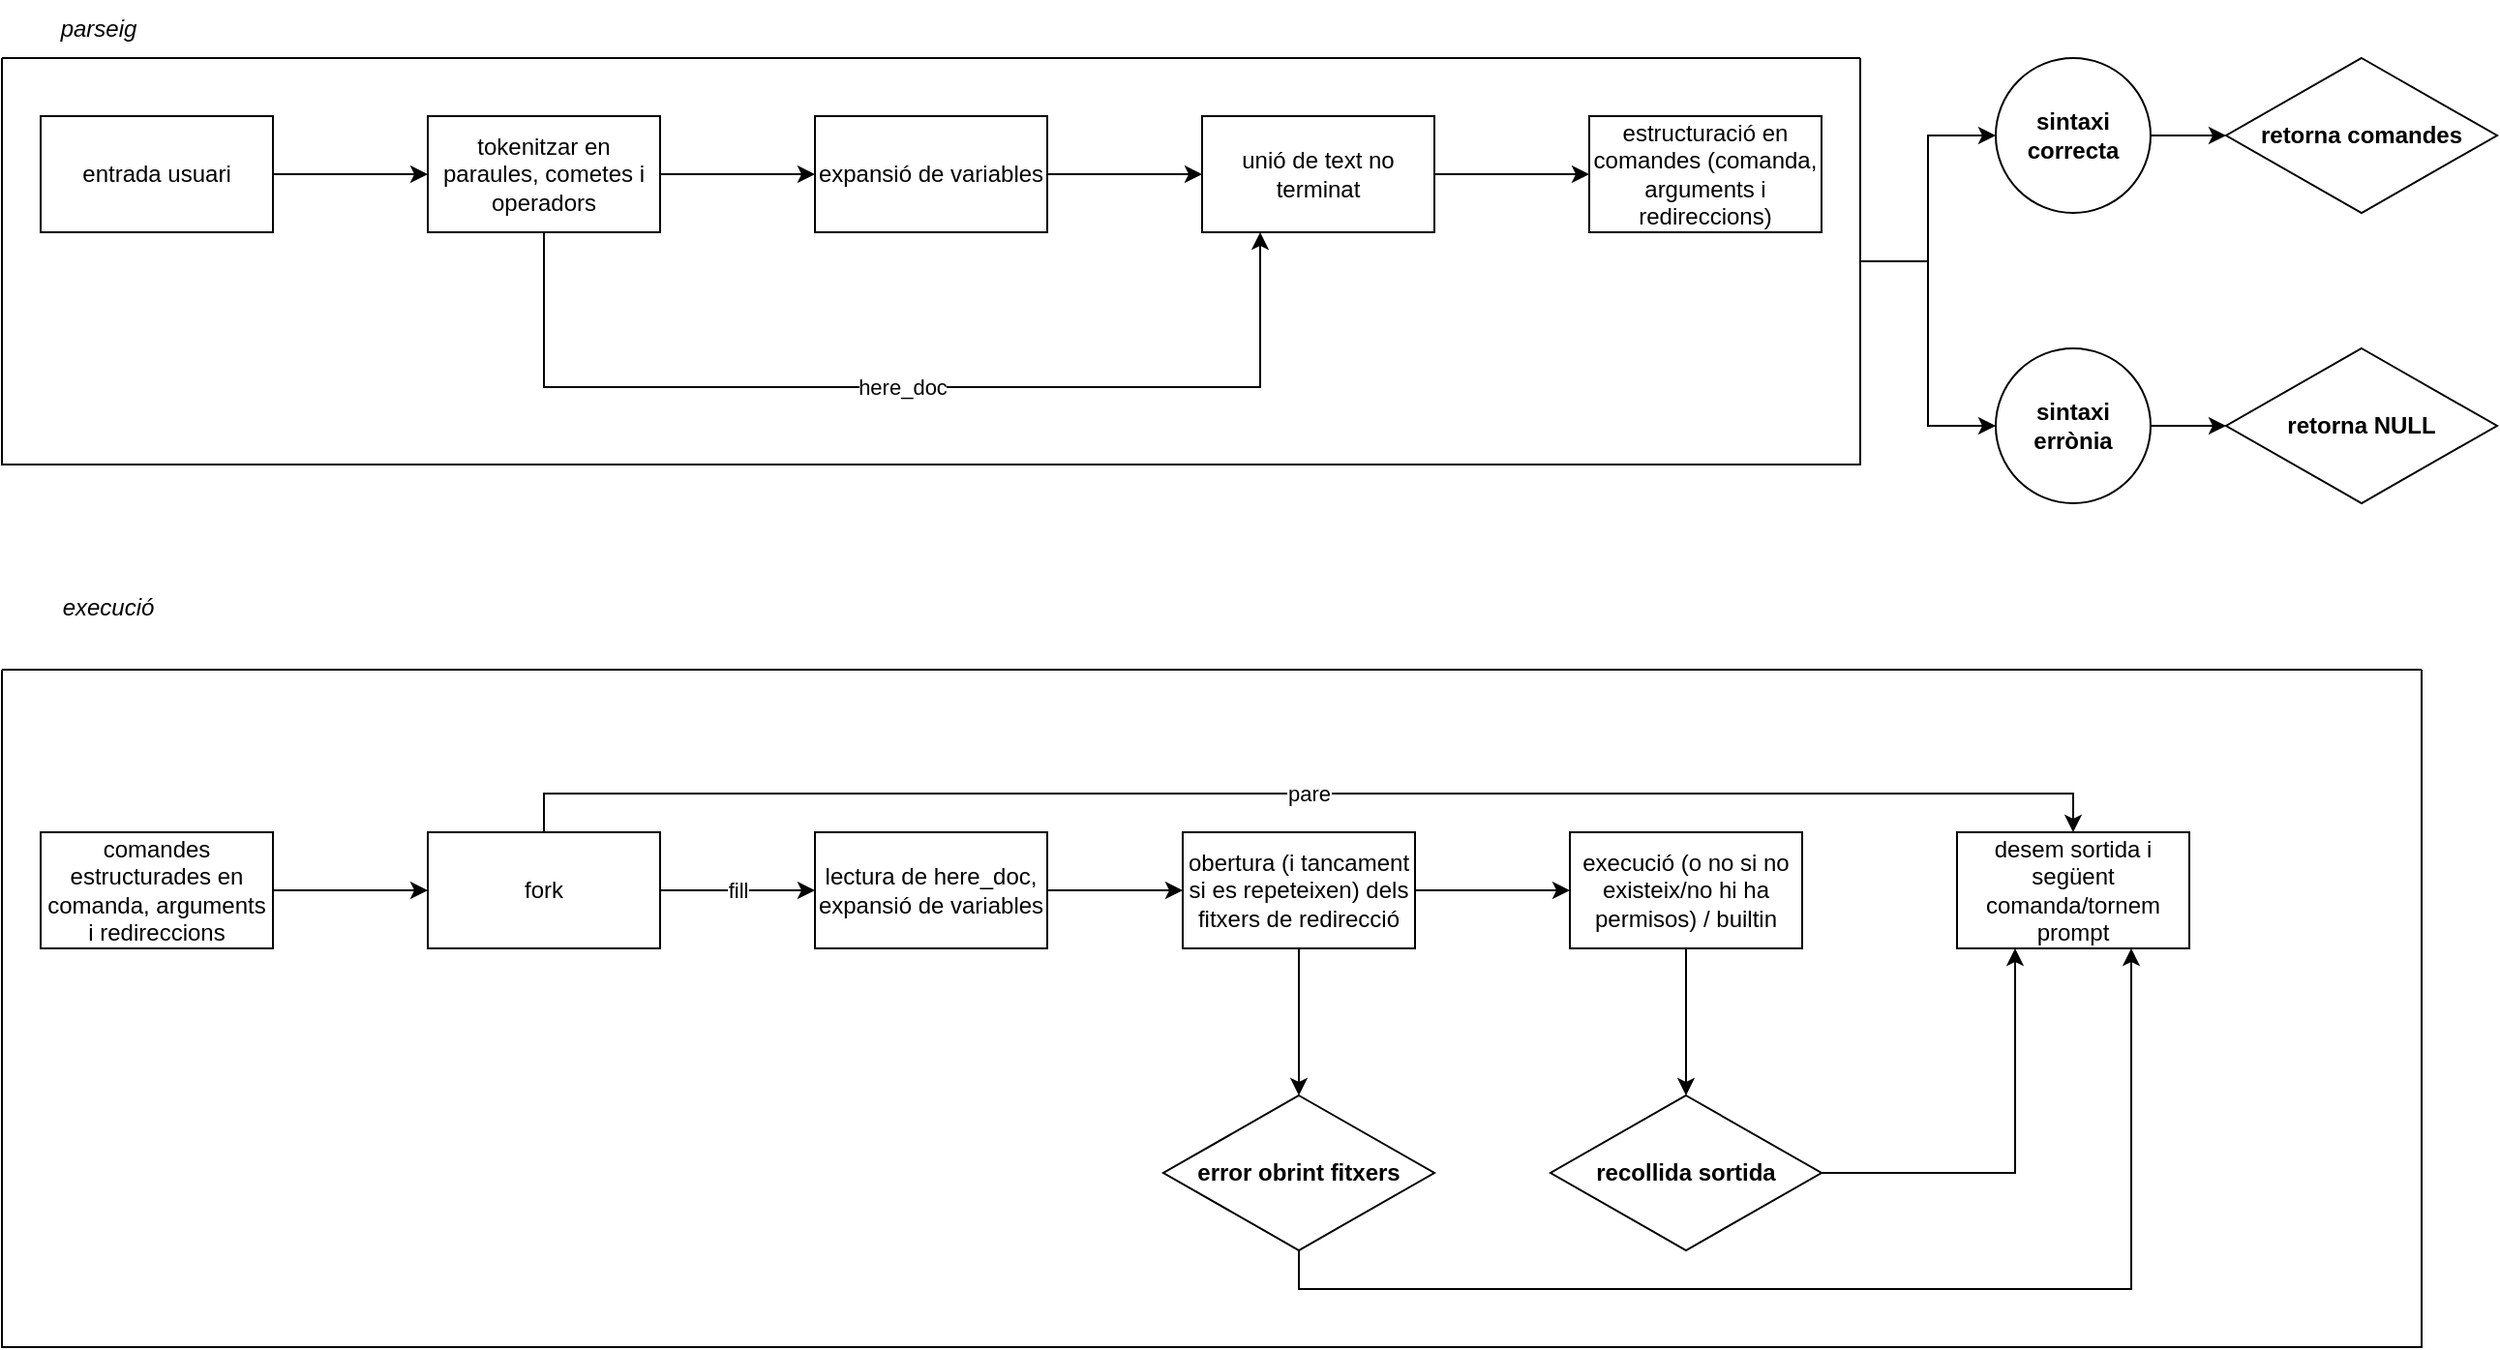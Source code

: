 <mxfile version="25.0.3">
  <diagram name="Pàgina-1" id="0kr4PtoBNa5HWBXLd_i-">
    <mxGraphModel dx="1434" dy="759" grid="1" gridSize="10" guides="1" tooltips="1" connect="1" arrows="1" fold="1" page="1" pageScale="1" pageWidth="1169" pageHeight="827" math="0" shadow="0">
      <root>
        <mxCell id="0" />
        <mxCell id="1" parent="0" />
        <mxCell id="LlQjnqk3tfUPxoVJ9QzY-25" value="" style="group" parent="1" vertex="1" connectable="0">
          <mxGeometry x="20" y="30" width="960" height="260" as="geometry" />
        </mxCell>
        <mxCell id="LlQjnqk3tfUPxoVJ9QzY-4" value="" style="edgeStyle=orthogonalEdgeStyle;rounded=0;orthogonalLoop=1;jettySize=auto;html=1;" parent="LlQjnqk3tfUPxoVJ9QzY-25" source="LlQjnqk3tfUPxoVJ9QzY-2" target="LlQjnqk3tfUPxoVJ9QzY-3" edge="1">
          <mxGeometry relative="1" as="geometry" />
        </mxCell>
        <mxCell id="LlQjnqk3tfUPxoVJ9QzY-2" value="entrada usuari" style="rounded=0;whiteSpace=wrap;html=1;" parent="LlQjnqk3tfUPxoVJ9QzY-25" vertex="1">
          <mxGeometry x="20" y="60" width="120" height="60" as="geometry" />
        </mxCell>
        <mxCell id="LlQjnqk3tfUPxoVJ9QzY-6" value="" style="edgeStyle=orthogonalEdgeStyle;rounded=0;orthogonalLoop=1;jettySize=auto;html=1;" parent="LlQjnqk3tfUPxoVJ9QzY-25" source="LlQjnqk3tfUPxoVJ9QzY-3" target="LlQjnqk3tfUPxoVJ9QzY-5" edge="1">
          <mxGeometry relative="1" as="geometry" />
        </mxCell>
        <mxCell id="LlQjnqk3tfUPxoVJ9QzY-10" value="&lt;div&gt;here_doc&lt;/div&gt;" style="edgeStyle=orthogonalEdgeStyle;rounded=0;orthogonalLoop=1;jettySize=auto;html=1;entryX=0.25;entryY=1;entryDx=0;entryDy=0;" parent="LlQjnqk3tfUPxoVJ9QzY-25" source="LlQjnqk3tfUPxoVJ9QzY-3" target="LlQjnqk3tfUPxoVJ9QzY-11" edge="1">
          <mxGeometry relative="1" as="geometry">
            <mxPoint x="420" y="180" as="targetPoint" />
            <Array as="points">
              <mxPoint x="280" y="200" />
              <mxPoint x="650" y="200" />
            </Array>
          </mxGeometry>
        </mxCell>
        <mxCell id="LlQjnqk3tfUPxoVJ9QzY-3" value="tokenitzar en paraules, cometes i operadors" style="rounded=0;whiteSpace=wrap;html=1;" parent="LlQjnqk3tfUPxoVJ9QzY-25" vertex="1">
          <mxGeometry x="220" y="60" width="120" height="60" as="geometry" />
        </mxCell>
        <mxCell id="LlQjnqk3tfUPxoVJ9QzY-12" value="" style="edgeStyle=orthogonalEdgeStyle;rounded=0;orthogonalLoop=1;jettySize=auto;html=1;" parent="LlQjnqk3tfUPxoVJ9QzY-25" source="LlQjnqk3tfUPxoVJ9QzY-5" target="LlQjnqk3tfUPxoVJ9QzY-11" edge="1">
          <mxGeometry relative="1" as="geometry" />
        </mxCell>
        <mxCell id="LlQjnqk3tfUPxoVJ9QzY-5" value="expansió de variables" style="rounded=0;whiteSpace=wrap;html=1;" parent="LlQjnqk3tfUPxoVJ9QzY-25" vertex="1">
          <mxGeometry x="420" y="60" width="120" height="60" as="geometry" />
        </mxCell>
        <mxCell id="LlQjnqk3tfUPxoVJ9QzY-19" style="edgeStyle=orthogonalEdgeStyle;rounded=0;orthogonalLoop=1;jettySize=auto;html=1;exitX=1;exitY=0.5;exitDx=0;exitDy=0;entryX=0;entryY=0.5;entryDx=0;entryDy=0;" parent="LlQjnqk3tfUPxoVJ9QzY-25" source="LlQjnqk3tfUPxoVJ9QzY-11" target="LlQjnqk3tfUPxoVJ9QzY-17" edge="1">
          <mxGeometry relative="1" as="geometry" />
        </mxCell>
        <mxCell id="LlQjnqk3tfUPxoVJ9QzY-11" value="&lt;div&gt;unió de text no terminat&lt;/div&gt;" style="rounded=0;whiteSpace=wrap;html=1;" parent="LlQjnqk3tfUPxoVJ9QzY-25" vertex="1">
          <mxGeometry x="620" y="60" width="120" height="60" as="geometry" />
        </mxCell>
        <mxCell id="LlQjnqk3tfUPxoVJ9QzY-17" value="estructuració en comandes (comanda, arguments i redireccions)" style="rounded=0;whiteSpace=wrap;html=1;" parent="LlQjnqk3tfUPxoVJ9QzY-25" vertex="1">
          <mxGeometry x="820" y="60" width="120" height="60" as="geometry" />
        </mxCell>
        <mxCell id="LlQjnqk3tfUPxoVJ9QzY-23" value="" style="swimlane;startSize=0;" parent="LlQjnqk3tfUPxoVJ9QzY-25" vertex="1">
          <mxGeometry y="30" width="960" height="210" as="geometry" />
        </mxCell>
        <mxCell id="LlQjnqk3tfUPxoVJ9QzY-24" value="&lt;div&gt;&lt;i&gt;parseig&lt;/i&gt;&lt;/div&gt;" style="text;html=1;align=center;verticalAlign=middle;whiteSpace=wrap;rounded=0;fillColor=none;" parent="LlQjnqk3tfUPxoVJ9QzY-25" vertex="1">
          <mxGeometry x="20" width="60" height="30" as="geometry" />
        </mxCell>
        <mxCell id="LlQjnqk3tfUPxoVJ9QzY-40" value="" style="edgeStyle=orthogonalEdgeStyle;rounded=0;orthogonalLoop=1;jettySize=auto;html=1;" parent="1" source="LlQjnqk3tfUPxoVJ9QzY-33" target="LlQjnqk3tfUPxoVJ9QzY-39" edge="1">
          <mxGeometry relative="1" as="geometry" />
        </mxCell>
        <mxCell id="LlQjnqk3tfUPxoVJ9QzY-33" value="sintaxi correcta" style="ellipse;whiteSpace=wrap;html=1;fontStyle=1;startSize=0;" parent="1" vertex="1">
          <mxGeometry x="1050" y="60" width="80" height="80" as="geometry" />
        </mxCell>
        <mxCell id="LlQjnqk3tfUPxoVJ9QzY-34" value="" style="edgeStyle=orthogonalEdgeStyle;rounded=0;orthogonalLoop=1;jettySize=auto;html=1;" parent="1" source="LlQjnqk3tfUPxoVJ9QzY-23" target="LlQjnqk3tfUPxoVJ9QzY-33" edge="1">
          <mxGeometry relative="1" as="geometry" />
        </mxCell>
        <mxCell id="LlQjnqk3tfUPxoVJ9QzY-38" value="" style="edgeStyle=orthogonalEdgeStyle;rounded=0;orthogonalLoop=1;jettySize=auto;html=1;" parent="1" source="LlQjnqk3tfUPxoVJ9QzY-35" target="LlQjnqk3tfUPxoVJ9QzY-37" edge="1">
          <mxGeometry relative="1" as="geometry" />
        </mxCell>
        <mxCell id="LlQjnqk3tfUPxoVJ9QzY-35" value="sintaxi errònia" style="ellipse;whiteSpace=wrap;html=1;fontStyle=1;startSize=0;" parent="1" vertex="1">
          <mxGeometry x="1050" y="210" width="80" height="80" as="geometry" />
        </mxCell>
        <mxCell id="LlQjnqk3tfUPxoVJ9QzY-36" value="" style="edgeStyle=orthogonalEdgeStyle;rounded=0;orthogonalLoop=1;jettySize=auto;html=1;exitX=1;exitY=0.5;exitDx=0;exitDy=0;" parent="1" source="LlQjnqk3tfUPxoVJ9QzY-23" target="LlQjnqk3tfUPxoVJ9QzY-35" edge="1">
          <mxGeometry relative="1" as="geometry" />
        </mxCell>
        <mxCell id="LlQjnqk3tfUPxoVJ9QzY-37" value="retorna NULL" style="rhombus;whiteSpace=wrap;html=1;fontStyle=1;startSize=0;" parent="1" vertex="1">
          <mxGeometry x="1169" y="210" width="140" height="80" as="geometry" />
        </mxCell>
        <mxCell id="LlQjnqk3tfUPxoVJ9QzY-39" value="retorna comandes" style="rhombus;whiteSpace=wrap;html=1;fontStyle=1;startSize=0;" parent="1" vertex="1">
          <mxGeometry x="1169" y="60" width="140" height="80" as="geometry" />
        </mxCell>
        <mxCell id="i20BuGTm-3Fw7s0QcITg-22" value="" style="group" parent="1" vertex="1" connectable="0">
          <mxGeometry x="20" y="340" width="1250" height="386" as="geometry" />
        </mxCell>
        <mxCell id="LlQjnqk3tfUPxoVJ9QzY-28" value="fill" style="edgeStyle=orthogonalEdgeStyle;rounded=0;orthogonalLoop=1;jettySize=auto;html=1;entryX=0;entryY=0.5;entryDx=0;entryDy=0;" parent="i20BuGTm-3Fw7s0QcITg-22" source="LlQjnqk3tfUPxoVJ9QzY-26" target="eV-EMzMvBRZFo2qiKeEg-2" edge="1">
          <mxGeometry relative="1" as="geometry" />
        </mxCell>
        <mxCell id="eV-EMzMvBRZFo2qiKeEg-5" value="&lt;div&gt;pare&lt;/div&gt;" style="edgeStyle=orthogonalEdgeStyle;rounded=0;orthogonalLoop=1;jettySize=auto;html=1;exitX=0.5;exitY=0;exitDx=0;exitDy=0;entryX=0.5;entryY=0;entryDx=0;entryDy=0;" edge="1" parent="i20BuGTm-3Fw7s0QcITg-22" source="LlQjnqk3tfUPxoVJ9QzY-26" target="i20BuGTm-3Fw7s0QcITg-11">
          <mxGeometry relative="1" as="geometry" />
        </mxCell>
        <mxCell id="LlQjnqk3tfUPxoVJ9QzY-26" value="fork" style="rounded=0;whiteSpace=wrap;html=1;" parent="i20BuGTm-3Fw7s0QcITg-22" vertex="1">
          <mxGeometry x="220" y="120" width="120" height="60" as="geometry" />
        </mxCell>
        <mxCell id="i20BuGTm-3Fw7s0QcITg-10" style="edgeStyle=orthogonalEdgeStyle;rounded=0;orthogonalLoop=1;jettySize=auto;html=1;exitX=1;exitY=0.5;exitDx=0;exitDy=0;entryX=0;entryY=0.5;entryDx=0;entryDy=0;" parent="i20BuGTm-3Fw7s0QcITg-22" source="i20BuGTm-3Fw7s0QcITg-8" target="LlQjnqk3tfUPxoVJ9QzY-26" edge="1">
          <mxGeometry relative="1" as="geometry" />
        </mxCell>
        <mxCell id="i20BuGTm-3Fw7s0QcITg-8" value="comandes estructurades en comanda, arguments i redireccions" style="rounded=0;whiteSpace=wrap;html=1;" parent="i20BuGTm-3Fw7s0QcITg-22" vertex="1">
          <mxGeometry x="20" y="120" width="120" height="60" as="geometry" />
        </mxCell>
        <mxCell id="i20BuGTm-3Fw7s0QcITg-19" value="" style="swimlane;startSize=0;" parent="i20BuGTm-3Fw7s0QcITg-22" vertex="1">
          <mxGeometry y="36" width="1250" height="350" as="geometry" />
        </mxCell>
        <mxCell id="eV-EMzMvBRZFo2qiKeEg-6" style="edgeStyle=orthogonalEdgeStyle;rounded=0;orthogonalLoop=1;jettySize=auto;html=1;exitX=1;exitY=0.5;exitDx=0;exitDy=0;entryX=0;entryY=0.5;entryDx=0;entryDy=0;" edge="1" parent="i20BuGTm-3Fw7s0QcITg-19" source="eV-EMzMvBRZFo2qiKeEg-2" target="LlQjnqk3tfUPxoVJ9QzY-27">
          <mxGeometry relative="1" as="geometry" />
        </mxCell>
        <mxCell id="eV-EMzMvBRZFo2qiKeEg-2" value="lectura de here_doc, expansió de variables" style="rounded=0;whiteSpace=wrap;html=1;" vertex="1" parent="i20BuGTm-3Fw7s0QcITg-19">
          <mxGeometry x="420" y="84" width="120" height="60" as="geometry" />
        </mxCell>
        <mxCell id="i20BuGTm-3Fw7s0QcITg-2" value="" style="edgeStyle=orthogonalEdgeStyle;rounded=0;orthogonalLoop=1;jettySize=auto;html=1;" parent="i20BuGTm-3Fw7s0QcITg-19" source="LlQjnqk3tfUPxoVJ9QzY-27" target="i20BuGTm-3Fw7s0QcITg-1" edge="1">
          <mxGeometry relative="1" as="geometry" />
        </mxCell>
        <mxCell id="i20BuGTm-3Fw7s0QcITg-6" value="" style="edgeStyle=orthogonalEdgeStyle;rounded=0;orthogonalLoop=1;jettySize=auto;html=1;" parent="i20BuGTm-3Fw7s0QcITg-19" source="LlQjnqk3tfUPxoVJ9QzY-27" target="i20BuGTm-3Fw7s0QcITg-5" edge="1">
          <mxGeometry relative="1" as="geometry" />
        </mxCell>
        <mxCell id="LlQjnqk3tfUPxoVJ9QzY-27" value="obertura (i tancament si es repeteixen) dels fitxers de redirecció" style="rounded=0;whiteSpace=wrap;html=1;" parent="i20BuGTm-3Fw7s0QcITg-19" vertex="1">
          <mxGeometry x="610" y="84" width="120" height="60" as="geometry" />
        </mxCell>
        <mxCell id="i20BuGTm-3Fw7s0QcITg-15" value="" style="edgeStyle=orthogonalEdgeStyle;rounded=0;orthogonalLoop=1;jettySize=auto;html=1;entryX=0.5;entryY=0;entryDx=0;entryDy=0;" parent="i20BuGTm-3Fw7s0QcITg-19" source="i20BuGTm-3Fw7s0QcITg-1" target="i20BuGTm-3Fw7s0QcITg-16" edge="1">
          <mxGeometry relative="1" as="geometry">
            <mxPoint x="870" y="224" as="targetPoint" />
          </mxGeometry>
        </mxCell>
        <mxCell id="i20BuGTm-3Fw7s0QcITg-1" value="&lt;div&gt;execució (o no si no existeix/no hi ha permisos) / builtin&lt;/div&gt;" style="rounded=0;whiteSpace=wrap;html=1;" parent="i20BuGTm-3Fw7s0QcITg-19" vertex="1">
          <mxGeometry x="810" y="84" width="120" height="60" as="geometry" />
        </mxCell>
        <mxCell id="i20BuGTm-3Fw7s0QcITg-18" style="edgeStyle=orthogonalEdgeStyle;rounded=0;orthogonalLoop=1;jettySize=auto;html=1;exitX=0.5;exitY=1;exitDx=0;exitDy=0;entryX=0.75;entryY=1;entryDx=0;entryDy=0;" parent="i20BuGTm-3Fw7s0QcITg-19" source="i20BuGTm-3Fw7s0QcITg-5" target="i20BuGTm-3Fw7s0QcITg-11" edge="1">
          <mxGeometry relative="1" as="geometry" />
        </mxCell>
        <mxCell id="i20BuGTm-3Fw7s0QcITg-5" value="error obrint fitxers" style="rhombus;whiteSpace=wrap;html=1;rounded=0;fontStyle=1" parent="i20BuGTm-3Fw7s0QcITg-19" vertex="1">
          <mxGeometry x="600" y="220" width="140" height="80" as="geometry" />
        </mxCell>
        <mxCell id="i20BuGTm-3Fw7s0QcITg-11" value="desem sortida i següent comanda/tornem prompt" style="rounded=0;whiteSpace=wrap;html=1;" parent="i20BuGTm-3Fw7s0QcITg-19" vertex="1">
          <mxGeometry x="1010" y="84" width="120" height="60" as="geometry" />
        </mxCell>
        <mxCell id="i20BuGTm-3Fw7s0QcITg-17" style="edgeStyle=orthogonalEdgeStyle;rounded=0;orthogonalLoop=1;jettySize=auto;html=1;exitX=1;exitY=0.5;exitDx=0;exitDy=0;entryX=0.25;entryY=1;entryDx=0;entryDy=0;" parent="i20BuGTm-3Fw7s0QcITg-19" source="i20BuGTm-3Fw7s0QcITg-16" target="i20BuGTm-3Fw7s0QcITg-11" edge="1">
          <mxGeometry relative="1" as="geometry" />
        </mxCell>
        <mxCell id="i20BuGTm-3Fw7s0QcITg-16" value="recollida sortida" style="rhombus;whiteSpace=wrap;html=1;rounded=0;fontStyle=1" parent="i20BuGTm-3Fw7s0QcITg-19" vertex="1">
          <mxGeometry x="800" y="220" width="140" height="80" as="geometry" />
        </mxCell>
        <mxCell id="i20BuGTm-3Fw7s0QcITg-21" value="&lt;div align=&quot;center&quot;&gt;execució&lt;/div&gt;" style="text;whiteSpace=wrap;html=1;align=center;fontStyle=2" parent="i20BuGTm-3Fw7s0QcITg-22" vertex="1">
          <mxGeometry x="20" y="-10" width="70" height="30" as="geometry" />
        </mxCell>
      </root>
    </mxGraphModel>
  </diagram>
</mxfile>
